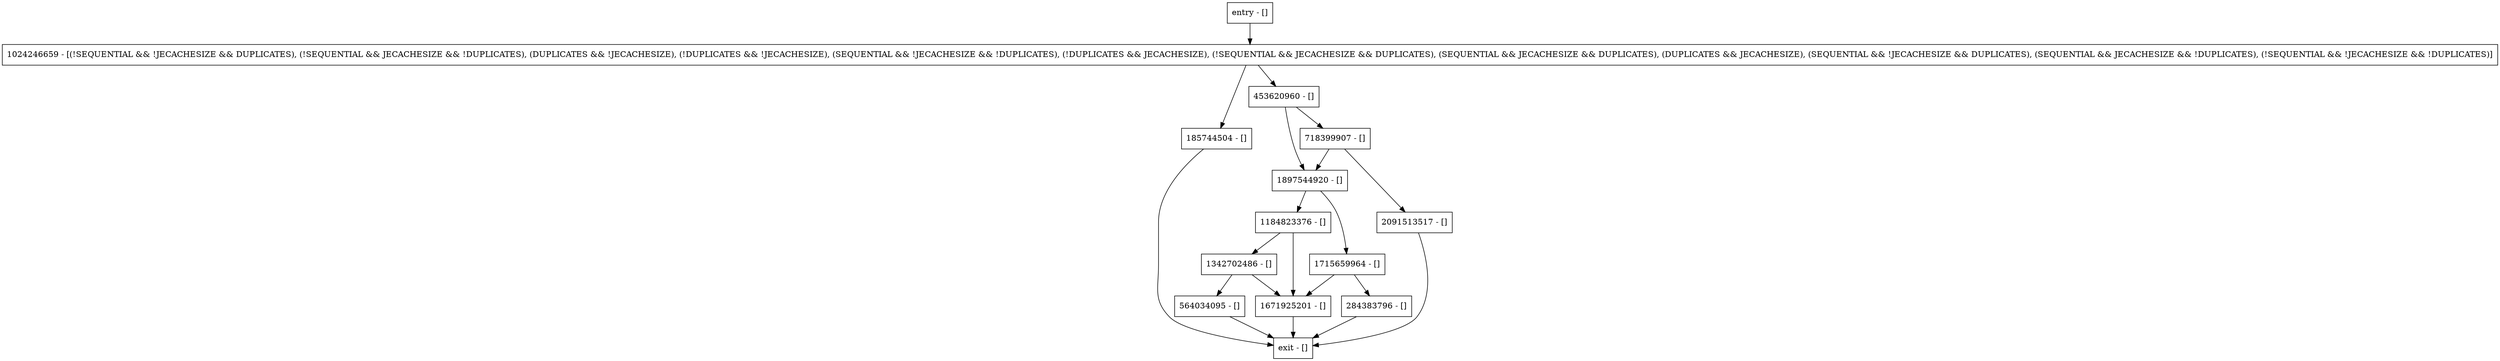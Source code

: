 digraph shouldUpdateLsn {
node [shape=record];
1184823376 [label="1184823376 - []"];
1897544920 [label="1897544920 - []"];
1342702486 [label="1342702486 - []"];
284383796 [label="284383796 - []"];
718399907 [label="718399907 - []"];
185744504 [label="185744504 - []"];
2091513517 [label="2091513517 - []"];
1024246659 [label="1024246659 - [(!SEQUENTIAL && !JECACHESIZE && DUPLICATES), (!SEQUENTIAL && JECACHESIZE && !DUPLICATES), (DUPLICATES && !JECACHESIZE), (!DUPLICATES && !JECACHESIZE), (SEQUENTIAL && !JECACHESIZE && !DUPLICATES), (!DUPLICATES && JECACHESIZE), (!SEQUENTIAL && JECACHESIZE && DUPLICATES), (SEQUENTIAL && JECACHESIZE && DUPLICATES), (DUPLICATES && JECACHESIZE), (SEQUENTIAL && !JECACHESIZE && DUPLICATES), (SEQUENTIAL && JECACHESIZE && !DUPLICATES), (!SEQUENTIAL && !JECACHESIZE && !DUPLICATES)]"];
453620960 [label="453620960 - []"];
564034095 [label="564034095 - []"];
entry [label="entry - []"];
exit [label="exit - []"];
1715659964 [label="1715659964 - []"];
1671925201 [label="1671925201 - []"];
entry;
exit;
1184823376 -> 1342702486;
1184823376 -> 1671925201;
1897544920 -> 1184823376;
1897544920 -> 1715659964;
1342702486 -> 564034095;
1342702486 -> 1671925201;
284383796 -> exit;
718399907 -> 1897544920;
718399907 -> 2091513517;
185744504 -> exit;
2091513517 -> exit;
1024246659 -> 185744504;
1024246659 -> 453620960;
453620960 -> 1897544920;
453620960 -> 718399907;
564034095 -> exit;
entry -> 1024246659;
1715659964 -> 284383796;
1715659964 -> 1671925201;
1671925201 -> exit;
}
